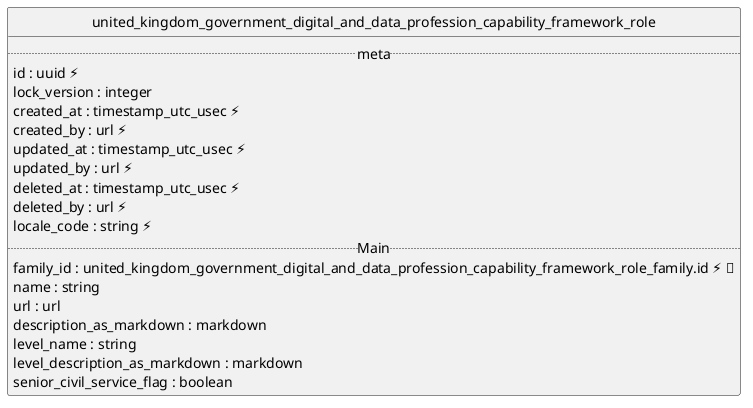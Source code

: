 @startuml uml
skinparam monochrome true
skinparam linetype ortho
hide circle

entity united_kingdom_government_digital_and_data_profession_capability_framework_role {
  .. meta ..
  id : uuid ⚡
  lock_version : integer
  created_at : timestamp_utc_usec ⚡
  created_by : url ⚡
  updated_at : timestamp_utc_usec ⚡
  updated_by : url ⚡
  deleted_at : timestamp_utc_usec ⚡
  deleted_by : url ⚡
  locale_code : string ⚡
  .. Main ..
  family_id : united_kingdom_government_digital_and_data_profession_capability_framework_role_family.id ⚡ 🔑
  name : string
  url : url
  description_as_markdown : markdown
  level_name : string
  level_description_as_markdown : markdown
  senior_civil_service_flag : boolean
}

@enduml
